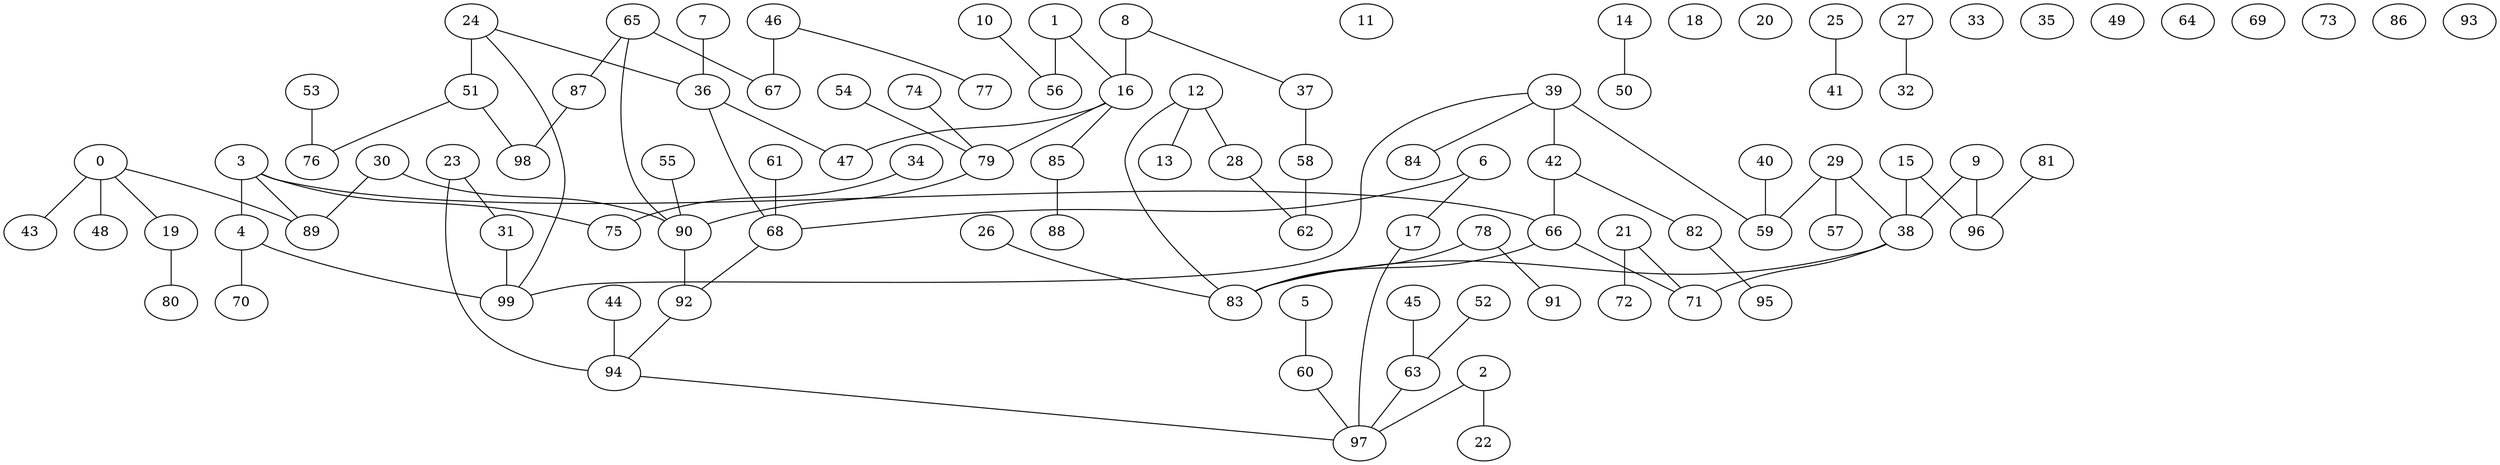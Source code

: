 strict graph {
0;
1;
2;
3;
4;
5;
6;
7;
8;
9;
10;
11;
12;
13;
14;
15;
16;
17;
18;
19;
20;
21;
22;
23;
24;
25;
26;
27;
28;
29;
30;
31;
32;
33;
34;
35;
36;
37;
38;
39;
40;
41;
42;
43;
44;
45;
46;
47;
48;
49;
50;
51;
52;
53;
54;
55;
56;
57;
58;
59;
60;
61;
62;
63;
64;
65;
66;
67;
68;
69;
70;
71;
72;
73;
74;
75;
76;
77;
78;
79;
80;
81;
82;
83;
84;
85;
86;
87;
88;
89;
90;
91;
92;
93;
94;
95;
96;
97;
98;
99;
0 -- 19 [weight=3];
0 -- 43 [weight=5];
0 -- 48 [weight=5];
0 -- 89 [weight=5];
1 -- 16 [weight=6];
1 -- 56 [weight=8];
2 -- 22 [weight=5];
2 -- 97 [weight=9];
3 -- 4 [weight=9];
3 -- 66 [weight=6];
3 -- 75 [weight=1];
3 -- 89 [weight=7];
4 -- 70 [weight=10];
4 -- 99 [weight=7];
5 -- 60 [weight=10];
6 -- 17 [weight=9];
6 -- 68 [weight=2];
7 -- 36 [weight=6];
8 -- 16 [weight=9];
8 -- 37 [weight=8];
9 -- 38 [weight=4];
9 -- 96 [weight=2];
10 -- 56 [weight=1];
12 -- 13 [weight=5];
12 -- 28 [weight=5];
12 -- 83 [weight=3];
14 -- 50 [weight=4];
15 -- 38 [weight=2];
15 -- 96 [weight=7];
16 -- 47 [weight=9];
16 -- 79 [weight=5];
16 -- 85 [weight=1];
17 -- 97 [weight=7];
19 -- 80 [weight=5];
21 -- 71 [weight=5];
21 -- 72 [weight=5];
23 -- 31 [weight=4];
23 -- 94 [weight=6];
24 -- 36 [weight=3];
24 -- 51 [weight=9];
24 -- 99 [weight=2];
25 -- 41 [weight=7];
26 -- 83 [weight=10];
27 -- 32 [weight=7];
28 -- 62 [weight=7];
29 -- 38 [weight=6];
29 -- 57 [weight=5];
29 -- 59 [weight=1];
30 -- 89 [weight=3];
30 -- 90 [weight=3];
31 -- 99 [weight=10];
34 -- 75 [weight=6];
36 -- 47 [weight=7];
36 -- 68 [weight=1];
37 -- 58 [weight=9];
38 -- 71 [weight=10];
38 -- 83 [weight=6];
39 -- 42 [weight=10];
39 -- 59 [weight=5];
39 -- 84 [weight=2];
39 -- 99 [weight=6];
40 -- 59 [weight=7];
42 -- 66 [weight=9];
42 -- 82 [weight=9];
44 -- 94 [weight=10];
45 -- 63 [weight=2];
46 -- 67 [weight=9];
46 -- 77 [weight=8];
51 -- 76 [weight=2];
51 -- 98 [weight=7];
52 -- 63 [weight=6];
53 -- 76 [weight=5];
54 -- 79 [weight=8];
55 -- 90 [weight=4];
58 -- 62 [weight=9];
60 -- 97 [weight=9];
61 -- 68 [weight=3];
63 -- 97 [weight=8];
65 -- 67 [weight=9];
65 -- 87 [weight=2];
65 -- 90 [weight=5];
66 -- 71 [weight=9];
66 -- 83 [weight=7];
68 -- 92 [weight=1];
74 -- 79 [weight=3];
78 -- 83 [weight=6];
78 -- 91 [weight=5];
79 -- 90 [weight=1];
81 -- 96 [weight=5];
82 -- 95 [weight=2];
85 -- 88 [weight=8];
87 -- 98 [weight=2];
90 -- 92 [weight=8];
92 -- 94 [weight=8];
94 -- 97 [weight=4];
}

